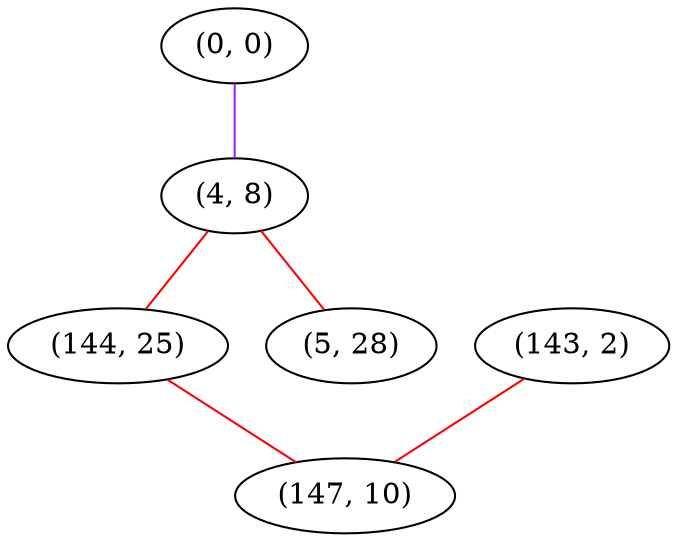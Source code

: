 graph "" {
"(0, 0)";
"(143, 2)";
"(4, 8)";
"(144, 25)";
"(5, 28)";
"(147, 10)";
"(0, 0)" -- "(4, 8)"  [color=purple, key=0, weight=4];
"(143, 2)" -- "(147, 10)"  [color=red, key=0, weight=1];
"(4, 8)" -- "(144, 25)"  [color=red, key=0, weight=1];
"(4, 8)" -- "(5, 28)"  [color=red, key=0, weight=1];
"(144, 25)" -- "(147, 10)"  [color=red, key=0, weight=1];
}
